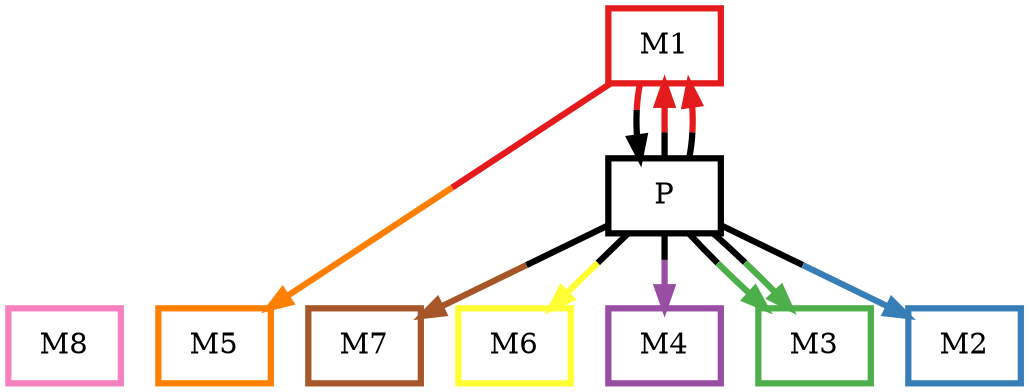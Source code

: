 digraph barS {
	{
		rank=same
	8 [shape=box,penwidth=3,colorscheme=set19,color=8,label="M8"]
	}
	{
		rank=same
		8 [shape=box,penwidth=3,colorscheme=set19,color=8,label="M8"]
		7 [shape=box,penwidth=3,colorscheme=set19,color=7,label="M7"]
		6 [shape=box,penwidth=3,colorscheme=set19,color=6,label="M6"]
		5 [shape=box,penwidth=3,colorscheme=set19,color=5,label="M5"]
		4 [shape=box,penwidth=3,colorscheme=set19,color=4,label="M4"]
		3 [shape=box,penwidth=3,colorscheme=set19,color=3,label="M3"]
		2 [shape=box,penwidth=3,colorscheme=set19,color=2,label="M2"]
	}
	1 [shape=box,penwidth=3,colorscheme=set19,color=1,label="M1"]
	0 [shape=box,penwidth=3,colorscheme=set19,color=0,label="P"]
	1 -> 5 [penwidth=3,colorscheme=set19,color="1;0.5:5"]
	1 -> 0 [penwidth=3,colorscheme=set19,color="1;0.5:0"]
	0 -> 7 [penwidth=3,colorscheme=set19,color="0;0.5:7"]
	0 -> 3 [penwidth=3,colorscheme=set19,color="0;0.5:3"]
	0 -> 6 [penwidth=3,colorscheme=set19,color="0;0.5:6"]
	0 -> 4 [penwidth=3,colorscheme=set19,color="0;0.5:4"]
	0 -> 3 [penwidth=3,colorscheme=set19,color="0;0.5:3"]
	0 -> 2 [penwidth=3,colorscheme=set19,color="0;0.5:2"]
	0 -> 1 [penwidth=3,colorscheme=set19,color="0;0.5:1"]
	0 -> 1 [penwidth=3,colorscheme=set19,color="0;0.5:1"]
}
